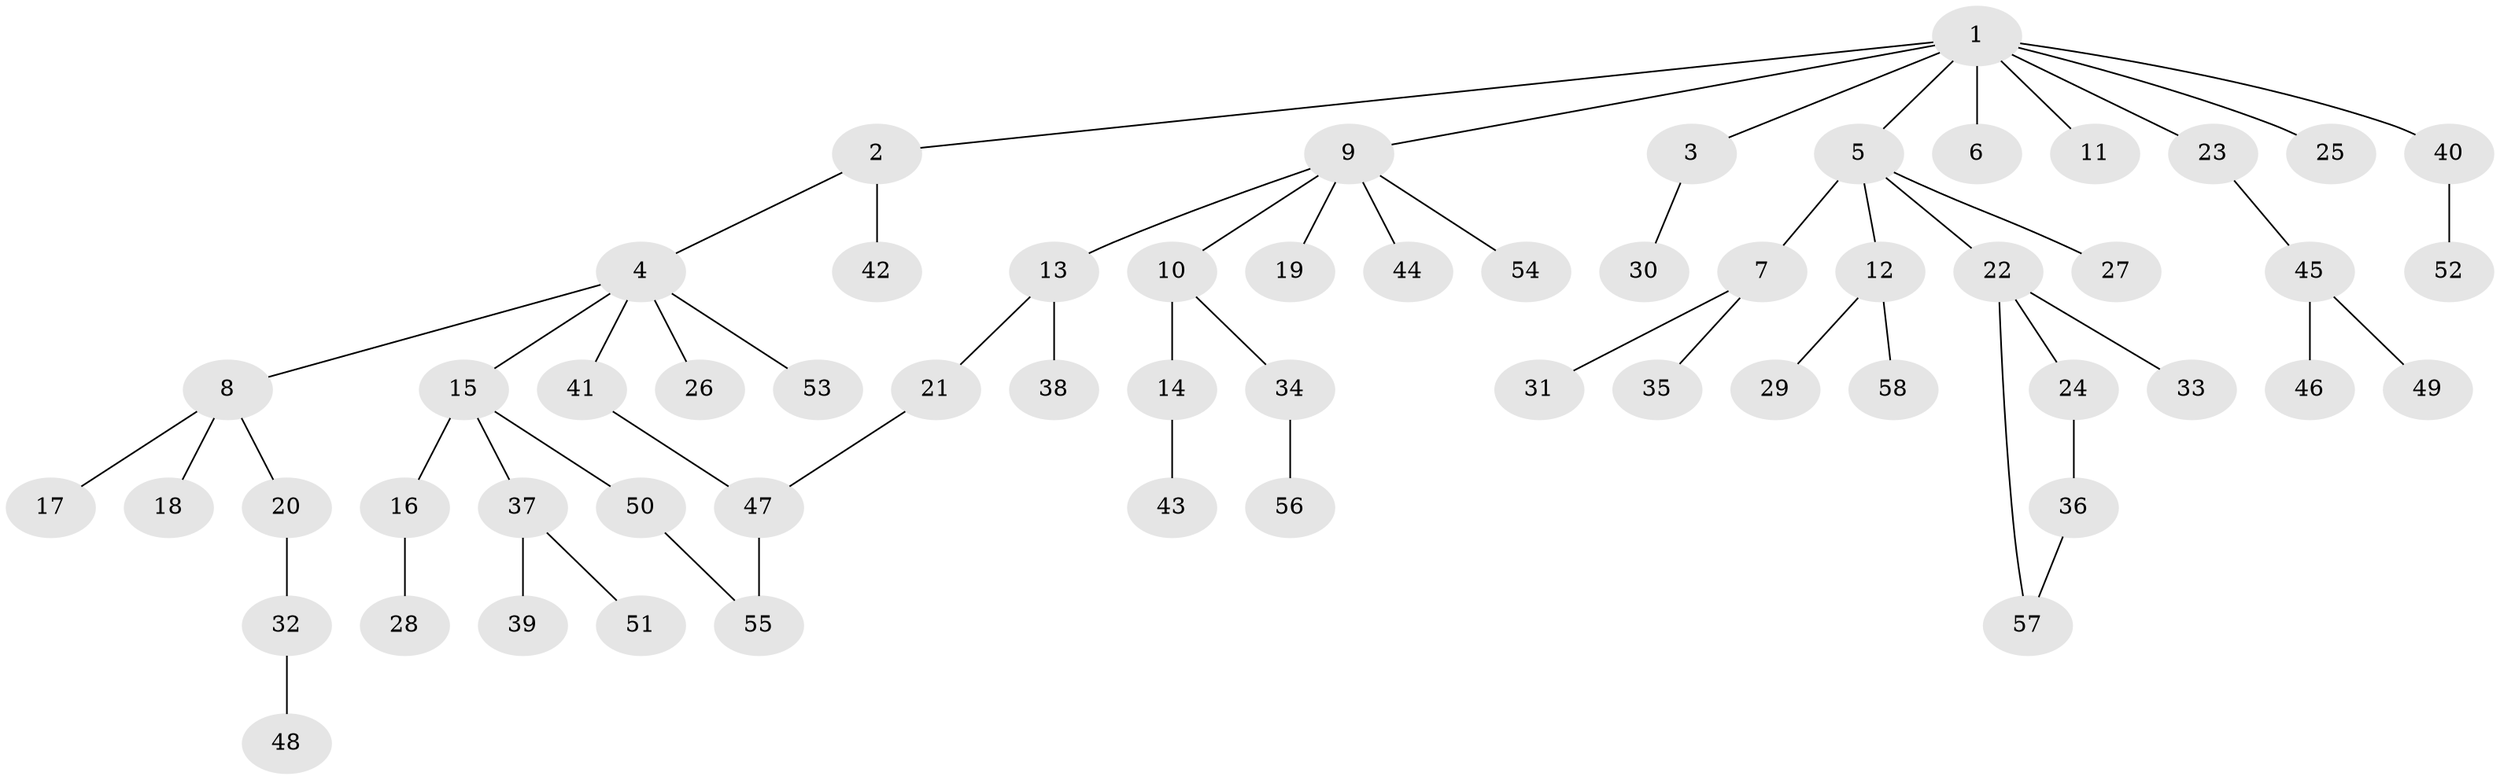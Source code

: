 // Generated by graph-tools (version 1.1) at 2025/10/02/27/25 16:10:52]
// undirected, 58 vertices, 60 edges
graph export_dot {
graph [start="1"]
  node [color=gray90,style=filled];
  1;
  2;
  3;
  4;
  5;
  6;
  7;
  8;
  9;
  10;
  11;
  12;
  13;
  14;
  15;
  16;
  17;
  18;
  19;
  20;
  21;
  22;
  23;
  24;
  25;
  26;
  27;
  28;
  29;
  30;
  31;
  32;
  33;
  34;
  35;
  36;
  37;
  38;
  39;
  40;
  41;
  42;
  43;
  44;
  45;
  46;
  47;
  48;
  49;
  50;
  51;
  52;
  53;
  54;
  55;
  56;
  57;
  58;
  1 -- 2;
  1 -- 3;
  1 -- 5;
  1 -- 6;
  1 -- 9;
  1 -- 11;
  1 -- 23;
  1 -- 25;
  1 -- 40;
  2 -- 4;
  2 -- 42;
  3 -- 30;
  4 -- 8;
  4 -- 15;
  4 -- 26;
  4 -- 41;
  4 -- 53;
  5 -- 7;
  5 -- 12;
  5 -- 22;
  5 -- 27;
  7 -- 31;
  7 -- 35;
  8 -- 17;
  8 -- 18;
  8 -- 20;
  9 -- 10;
  9 -- 13;
  9 -- 19;
  9 -- 44;
  9 -- 54;
  10 -- 14;
  10 -- 34;
  12 -- 29;
  12 -- 58;
  13 -- 21;
  13 -- 38;
  14 -- 43;
  15 -- 16;
  15 -- 37;
  15 -- 50;
  16 -- 28;
  20 -- 32;
  21 -- 47;
  22 -- 24;
  22 -- 33;
  22 -- 57;
  23 -- 45;
  24 -- 36;
  32 -- 48;
  34 -- 56;
  36 -- 57;
  37 -- 39;
  37 -- 51;
  40 -- 52;
  41 -- 47;
  45 -- 46;
  45 -- 49;
  47 -- 55;
  50 -- 55;
}
